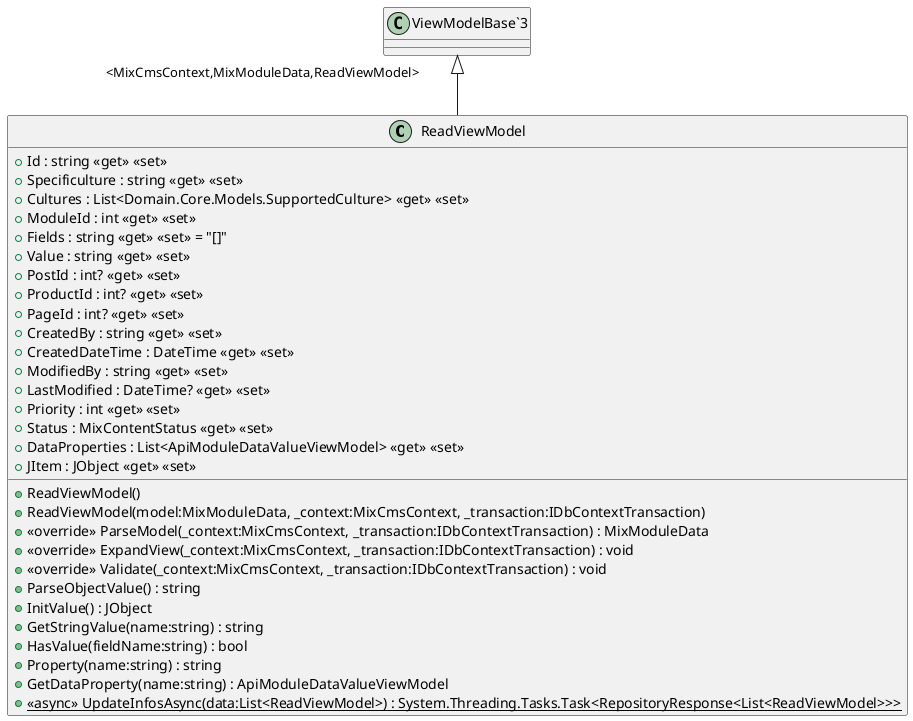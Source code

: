 @startuml
class ReadViewModel {
    + Id : string <<get>> <<set>>
    + Specificulture : string <<get>> <<set>>
    + Cultures : List<Domain.Core.Models.SupportedCulture> <<get>> <<set>>
    + ModuleId : int <<get>> <<set>>
    + Fields : string <<get>> <<set>> = "[]"
    + Value : string <<get>> <<set>>
    + PostId : int? <<get>> <<set>>
    + ProductId : int? <<get>> <<set>>
    + PageId : int? <<get>> <<set>>
    + CreatedBy : string <<get>> <<set>>
    + CreatedDateTime : DateTime <<get>> <<set>>
    + ModifiedBy : string <<get>> <<set>>
    + LastModified : DateTime? <<get>> <<set>>
    + Priority : int <<get>> <<set>>
    + Status : MixContentStatus <<get>> <<set>>
    + DataProperties : List<ApiModuleDataValueViewModel> <<get>> <<set>>
    + JItem : JObject <<get>> <<set>>
    + ReadViewModel()
    + ReadViewModel(model:MixModuleData, _context:MixCmsContext, _transaction:IDbContextTransaction)
    + <<override>> ParseModel(_context:MixCmsContext, _transaction:IDbContextTransaction) : MixModuleData
    + <<override>> ExpandView(_context:MixCmsContext, _transaction:IDbContextTransaction) : void
    + <<override>> Validate(_context:MixCmsContext, _transaction:IDbContextTransaction) : void
    + ParseObjectValue() : string
    + InitValue() : JObject
    + GetStringValue(name:string) : string
    + HasValue(fieldName:string) : bool
    + Property(name:string) : string
    + GetDataProperty(name:string) : ApiModuleDataValueViewModel
    + {static} <<async>> UpdateInfosAsync(data:List<ReadViewModel>) : System.Threading.Tasks.Task<RepositoryResponse<List<ReadViewModel>>>
}
"ViewModelBase`3" "<MixCmsContext,MixModuleData,ReadViewModel>" <|-- ReadViewModel
@enduml
